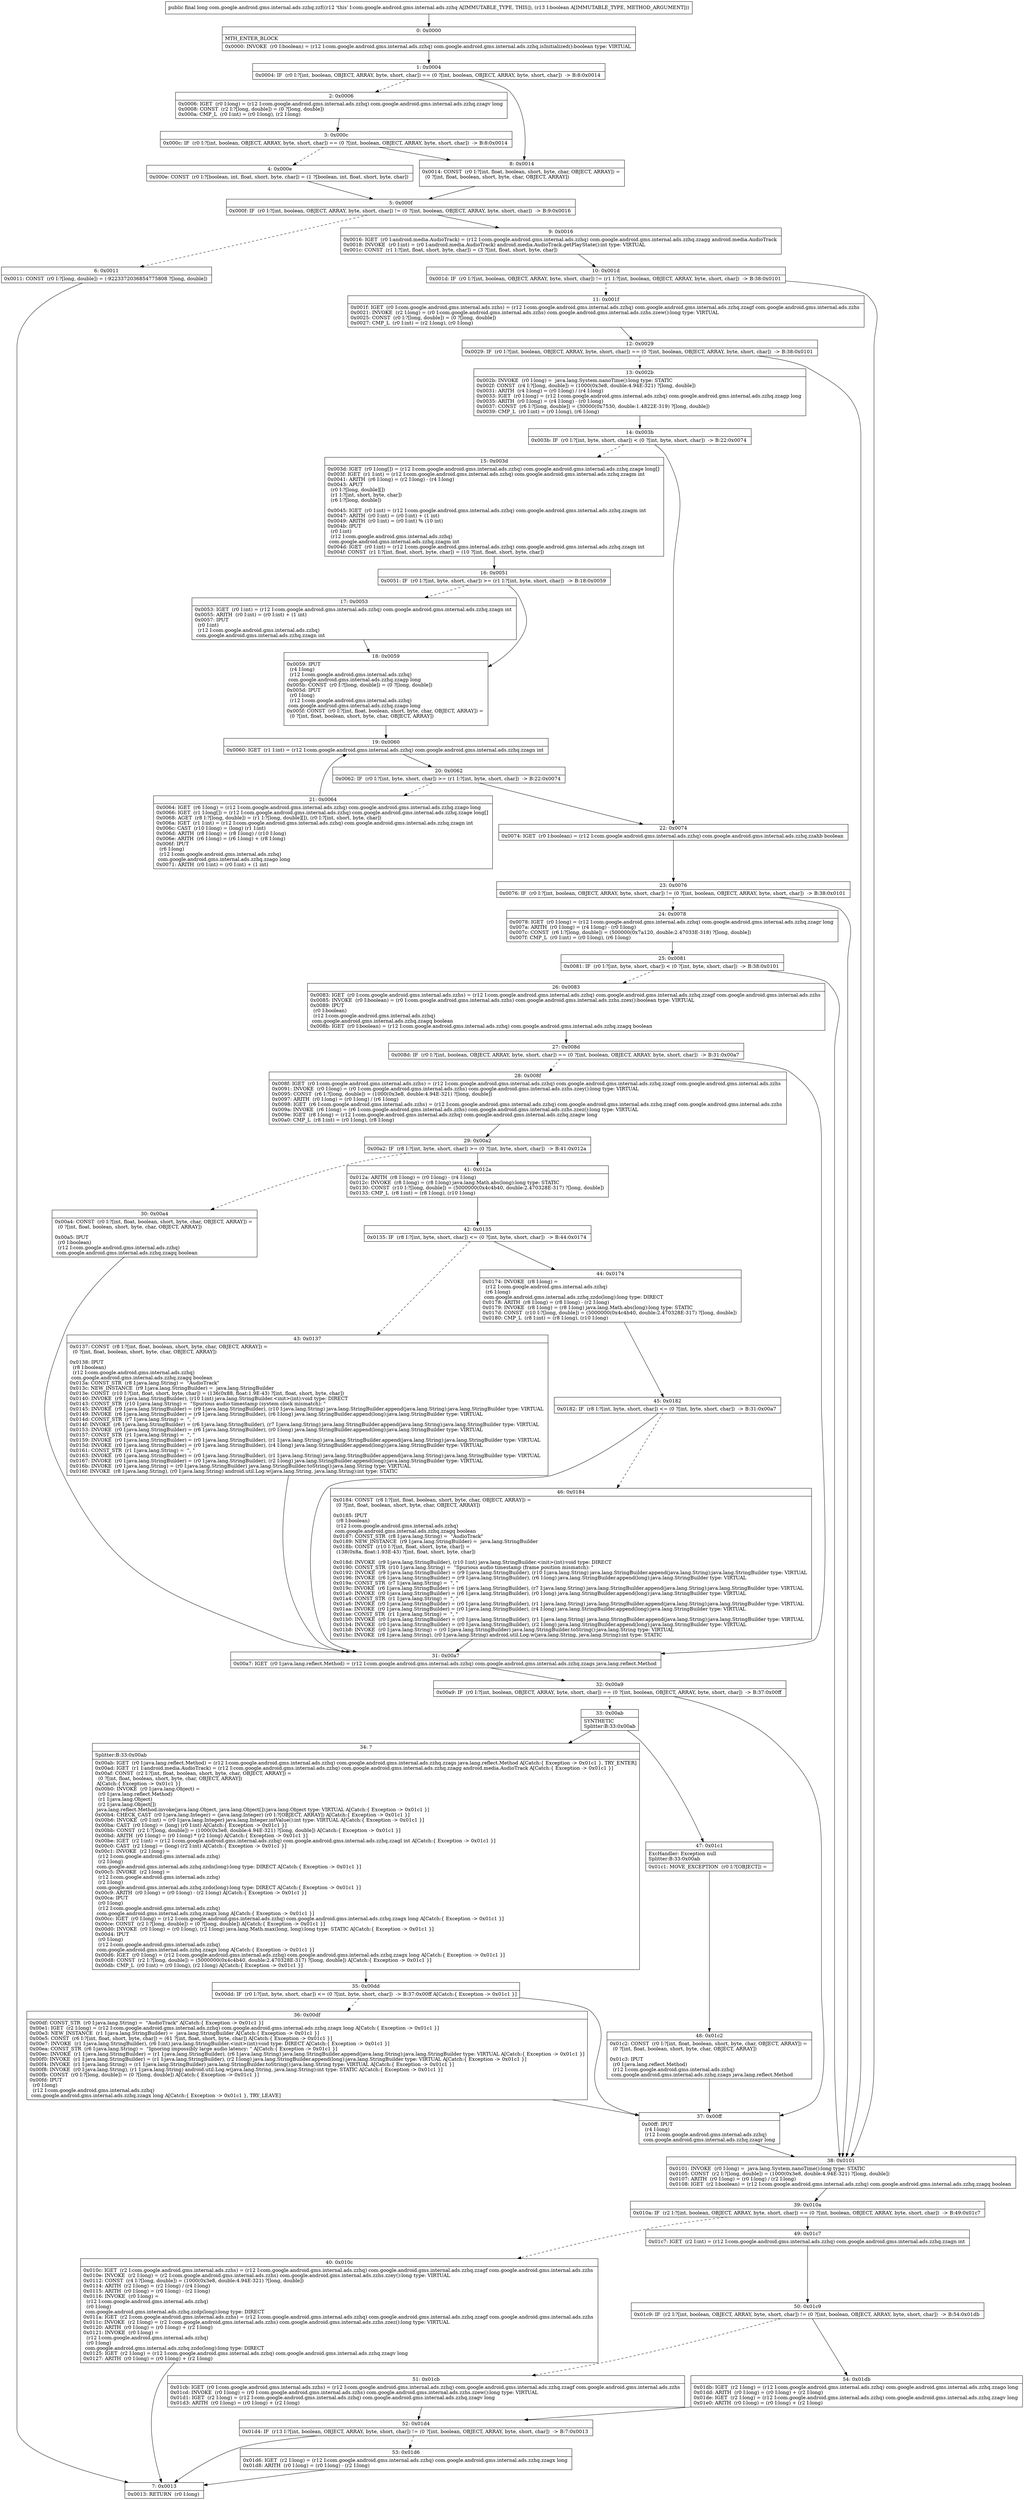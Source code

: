 digraph "CFG forcom.google.android.gms.internal.ads.zzhq.zzf(Z)J" {
Node_0 [shape=record,label="{0\:\ 0x0000|MTH_ENTER_BLOCK\l|0x0000: INVOKE  (r0 I:boolean) = (r12 I:com.google.android.gms.internal.ads.zzhq) com.google.android.gms.internal.ads.zzhq.isInitialized():boolean type: VIRTUAL \l}"];
Node_1 [shape=record,label="{1\:\ 0x0004|0x0004: IF  (r0 I:?[int, boolean, OBJECT, ARRAY, byte, short, char]) == (0 ?[int, boolean, OBJECT, ARRAY, byte, short, char])  \-\> B:8:0x0014 \l}"];
Node_2 [shape=record,label="{2\:\ 0x0006|0x0006: IGET  (r0 I:long) = (r12 I:com.google.android.gms.internal.ads.zzhq) com.google.android.gms.internal.ads.zzhq.zzagv long \l0x0008: CONST  (r2 I:?[long, double]) = (0 ?[long, double]) \l0x000a: CMP_L  (r0 I:int) = (r0 I:long), (r2 I:long) \l}"];
Node_3 [shape=record,label="{3\:\ 0x000c|0x000c: IF  (r0 I:?[int, boolean, OBJECT, ARRAY, byte, short, char]) == (0 ?[int, boolean, OBJECT, ARRAY, byte, short, char])  \-\> B:8:0x0014 \l}"];
Node_4 [shape=record,label="{4\:\ 0x000e|0x000e: CONST  (r0 I:?[boolean, int, float, short, byte, char]) = (1 ?[boolean, int, float, short, byte, char]) \l}"];
Node_5 [shape=record,label="{5\:\ 0x000f|0x000f: IF  (r0 I:?[int, boolean, OBJECT, ARRAY, byte, short, char]) != (0 ?[int, boolean, OBJECT, ARRAY, byte, short, char])  \-\> B:9:0x0016 \l}"];
Node_6 [shape=record,label="{6\:\ 0x0011|0x0011: CONST  (r0 I:?[long, double]) = (\-9223372036854775808 ?[long, double]) \l}"];
Node_7 [shape=record,label="{7\:\ 0x0013|0x0013: RETURN  (r0 I:long) \l}"];
Node_8 [shape=record,label="{8\:\ 0x0014|0x0014: CONST  (r0 I:?[int, float, boolean, short, byte, char, OBJECT, ARRAY]) = \l  (0 ?[int, float, boolean, short, byte, char, OBJECT, ARRAY])\l \l}"];
Node_9 [shape=record,label="{9\:\ 0x0016|0x0016: IGET  (r0 I:android.media.AudioTrack) = (r12 I:com.google.android.gms.internal.ads.zzhq) com.google.android.gms.internal.ads.zzhq.zzagg android.media.AudioTrack \l0x0018: INVOKE  (r0 I:int) = (r0 I:android.media.AudioTrack) android.media.AudioTrack.getPlayState():int type: VIRTUAL \l0x001c: CONST  (r1 I:?[int, float, short, byte, char]) = (3 ?[int, float, short, byte, char]) \l}"];
Node_10 [shape=record,label="{10\:\ 0x001d|0x001d: IF  (r0 I:?[int, boolean, OBJECT, ARRAY, byte, short, char]) != (r1 I:?[int, boolean, OBJECT, ARRAY, byte, short, char])  \-\> B:38:0x0101 \l}"];
Node_11 [shape=record,label="{11\:\ 0x001f|0x001f: IGET  (r0 I:com.google.android.gms.internal.ads.zzhs) = (r12 I:com.google.android.gms.internal.ads.zzhq) com.google.android.gms.internal.ads.zzhq.zzagf com.google.android.gms.internal.ads.zzhs \l0x0021: INVOKE  (r2 I:long) = (r0 I:com.google.android.gms.internal.ads.zzhs) com.google.android.gms.internal.ads.zzhs.zzew():long type: VIRTUAL \l0x0025: CONST  (r0 I:?[long, double]) = (0 ?[long, double]) \l0x0027: CMP_L  (r0 I:int) = (r2 I:long), (r0 I:long) \l}"];
Node_12 [shape=record,label="{12\:\ 0x0029|0x0029: IF  (r0 I:?[int, boolean, OBJECT, ARRAY, byte, short, char]) == (0 ?[int, boolean, OBJECT, ARRAY, byte, short, char])  \-\> B:38:0x0101 \l}"];
Node_13 [shape=record,label="{13\:\ 0x002b|0x002b: INVOKE  (r0 I:long) =  java.lang.System.nanoTime():long type: STATIC \l0x002f: CONST  (r4 I:?[long, double]) = (1000(0x3e8, double:4.94E\-321) ?[long, double]) \l0x0031: ARITH  (r4 I:long) = (r0 I:long) \/ (r4 I:long) \l0x0033: IGET  (r0 I:long) = (r12 I:com.google.android.gms.internal.ads.zzhq) com.google.android.gms.internal.ads.zzhq.zzagp long \l0x0035: ARITH  (r0 I:long) = (r4 I:long) \- (r0 I:long) \l0x0037: CONST  (r6 I:?[long, double]) = (30000(0x7530, double:1.4822E\-319) ?[long, double]) \l0x0039: CMP_L  (r0 I:int) = (r0 I:long), (r6 I:long) \l}"];
Node_14 [shape=record,label="{14\:\ 0x003b|0x003b: IF  (r0 I:?[int, byte, short, char]) \< (0 ?[int, byte, short, char])  \-\> B:22:0x0074 \l}"];
Node_15 [shape=record,label="{15\:\ 0x003d|0x003d: IGET  (r0 I:long[]) = (r12 I:com.google.android.gms.internal.ads.zzhq) com.google.android.gms.internal.ads.zzhq.zzage long[] \l0x003f: IGET  (r1 I:int) = (r12 I:com.google.android.gms.internal.ads.zzhq) com.google.android.gms.internal.ads.zzhq.zzagm int \l0x0041: ARITH  (r6 I:long) = (r2 I:long) \- (r4 I:long) \l0x0043: APUT  \l  (r0 I:?[long, double][])\l  (r1 I:?[int, short, byte, char])\l  (r6 I:?[long, double])\l \l0x0045: IGET  (r0 I:int) = (r12 I:com.google.android.gms.internal.ads.zzhq) com.google.android.gms.internal.ads.zzhq.zzagm int \l0x0047: ARITH  (r0 I:int) = (r0 I:int) + (1 int) \l0x0049: ARITH  (r0 I:int) = (r0 I:int) % (10 int) \l0x004b: IPUT  \l  (r0 I:int)\l  (r12 I:com.google.android.gms.internal.ads.zzhq)\l com.google.android.gms.internal.ads.zzhq.zzagm int \l0x004d: IGET  (r0 I:int) = (r12 I:com.google.android.gms.internal.ads.zzhq) com.google.android.gms.internal.ads.zzhq.zzagn int \l0x004f: CONST  (r1 I:?[int, float, short, byte, char]) = (10 ?[int, float, short, byte, char]) \l}"];
Node_16 [shape=record,label="{16\:\ 0x0051|0x0051: IF  (r0 I:?[int, byte, short, char]) \>= (r1 I:?[int, byte, short, char])  \-\> B:18:0x0059 \l}"];
Node_17 [shape=record,label="{17\:\ 0x0053|0x0053: IGET  (r0 I:int) = (r12 I:com.google.android.gms.internal.ads.zzhq) com.google.android.gms.internal.ads.zzhq.zzagn int \l0x0055: ARITH  (r0 I:int) = (r0 I:int) + (1 int) \l0x0057: IPUT  \l  (r0 I:int)\l  (r12 I:com.google.android.gms.internal.ads.zzhq)\l com.google.android.gms.internal.ads.zzhq.zzagn int \l}"];
Node_18 [shape=record,label="{18\:\ 0x0059|0x0059: IPUT  \l  (r4 I:long)\l  (r12 I:com.google.android.gms.internal.ads.zzhq)\l com.google.android.gms.internal.ads.zzhq.zzagp long \l0x005b: CONST  (r0 I:?[long, double]) = (0 ?[long, double]) \l0x005d: IPUT  \l  (r0 I:long)\l  (r12 I:com.google.android.gms.internal.ads.zzhq)\l com.google.android.gms.internal.ads.zzhq.zzago long \l0x005f: CONST  (r0 I:?[int, float, boolean, short, byte, char, OBJECT, ARRAY]) = \l  (0 ?[int, float, boolean, short, byte, char, OBJECT, ARRAY])\l \l}"];
Node_19 [shape=record,label="{19\:\ 0x0060|0x0060: IGET  (r1 I:int) = (r12 I:com.google.android.gms.internal.ads.zzhq) com.google.android.gms.internal.ads.zzhq.zzagn int \l}"];
Node_20 [shape=record,label="{20\:\ 0x0062|0x0062: IF  (r0 I:?[int, byte, short, char]) \>= (r1 I:?[int, byte, short, char])  \-\> B:22:0x0074 \l}"];
Node_21 [shape=record,label="{21\:\ 0x0064|0x0064: IGET  (r6 I:long) = (r12 I:com.google.android.gms.internal.ads.zzhq) com.google.android.gms.internal.ads.zzhq.zzago long \l0x0066: IGET  (r1 I:long[]) = (r12 I:com.google.android.gms.internal.ads.zzhq) com.google.android.gms.internal.ads.zzhq.zzage long[] \l0x0068: AGET  (r8 I:?[long, double]) = (r1 I:?[long, double][]), (r0 I:?[int, short, byte, char]) \l0x006a: IGET  (r1 I:int) = (r12 I:com.google.android.gms.internal.ads.zzhq) com.google.android.gms.internal.ads.zzhq.zzagn int \l0x006c: CAST  (r10 I:long) = (long) (r1 I:int) \l0x006d: ARITH  (r8 I:long) = (r8 I:long) \/ (r10 I:long) \l0x006e: ARITH  (r6 I:long) = (r6 I:long) + (r8 I:long) \l0x006f: IPUT  \l  (r6 I:long)\l  (r12 I:com.google.android.gms.internal.ads.zzhq)\l com.google.android.gms.internal.ads.zzhq.zzago long \l0x0071: ARITH  (r0 I:int) = (r0 I:int) + (1 int) \l}"];
Node_22 [shape=record,label="{22\:\ 0x0074|0x0074: IGET  (r0 I:boolean) = (r12 I:com.google.android.gms.internal.ads.zzhq) com.google.android.gms.internal.ads.zzhq.zzahb boolean \l}"];
Node_23 [shape=record,label="{23\:\ 0x0076|0x0076: IF  (r0 I:?[int, boolean, OBJECT, ARRAY, byte, short, char]) != (0 ?[int, boolean, OBJECT, ARRAY, byte, short, char])  \-\> B:38:0x0101 \l}"];
Node_24 [shape=record,label="{24\:\ 0x0078|0x0078: IGET  (r0 I:long) = (r12 I:com.google.android.gms.internal.ads.zzhq) com.google.android.gms.internal.ads.zzhq.zzagr long \l0x007a: ARITH  (r0 I:long) = (r4 I:long) \- (r0 I:long) \l0x007c: CONST  (r6 I:?[long, double]) = (500000(0x7a120, double:2.47033E\-318) ?[long, double]) \l0x007f: CMP_L  (r0 I:int) = (r0 I:long), (r6 I:long) \l}"];
Node_25 [shape=record,label="{25\:\ 0x0081|0x0081: IF  (r0 I:?[int, byte, short, char]) \< (0 ?[int, byte, short, char])  \-\> B:38:0x0101 \l}"];
Node_26 [shape=record,label="{26\:\ 0x0083|0x0083: IGET  (r0 I:com.google.android.gms.internal.ads.zzhs) = (r12 I:com.google.android.gms.internal.ads.zzhq) com.google.android.gms.internal.ads.zzhq.zzagf com.google.android.gms.internal.ads.zzhs \l0x0085: INVOKE  (r0 I:boolean) = (r0 I:com.google.android.gms.internal.ads.zzhs) com.google.android.gms.internal.ads.zzhs.zzex():boolean type: VIRTUAL \l0x0089: IPUT  \l  (r0 I:boolean)\l  (r12 I:com.google.android.gms.internal.ads.zzhq)\l com.google.android.gms.internal.ads.zzhq.zzagq boolean \l0x008b: IGET  (r0 I:boolean) = (r12 I:com.google.android.gms.internal.ads.zzhq) com.google.android.gms.internal.ads.zzhq.zzagq boolean \l}"];
Node_27 [shape=record,label="{27\:\ 0x008d|0x008d: IF  (r0 I:?[int, boolean, OBJECT, ARRAY, byte, short, char]) == (0 ?[int, boolean, OBJECT, ARRAY, byte, short, char])  \-\> B:31:0x00a7 \l}"];
Node_28 [shape=record,label="{28\:\ 0x008f|0x008f: IGET  (r0 I:com.google.android.gms.internal.ads.zzhs) = (r12 I:com.google.android.gms.internal.ads.zzhq) com.google.android.gms.internal.ads.zzhq.zzagf com.google.android.gms.internal.ads.zzhs \l0x0091: INVOKE  (r0 I:long) = (r0 I:com.google.android.gms.internal.ads.zzhs) com.google.android.gms.internal.ads.zzhs.zzey():long type: VIRTUAL \l0x0095: CONST  (r6 I:?[long, double]) = (1000(0x3e8, double:4.94E\-321) ?[long, double]) \l0x0097: ARITH  (r0 I:long) = (r0 I:long) \/ (r6 I:long) \l0x0098: IGET  (r6 I:com.google.android.gms.internal.ads.zzhs) = (r12 I:com.google.android.gms.internal.ads.zzhq) com.google.android.gms.internal.ads.zzhq.zzagf com.google.android.gms.internal.ads.zzhs \l0x009a: INVOKE  (r6 I:long) = (r6 I:com.google.android.gms.internal.ads.zzhs) com.google.android.gms.internal.ads.zzhs.zzez():long type: VIRTUAL \l0x009e: IGET  (r8 I:long) = (r12 I:com.google.android.gms.internal.ads.zzhq) com.google.android.gms.internal.ads.zzhq.zzagw long \l0x00a0: CMP_L  (r8 I:int) = (r0 I:long), (r8 I:long) \l}"];
Node_29 [shape=record,label="{29\:\ 0x00a2|0x00a2: IF  (r8 I:?[int, byte, short, char]) \>= (0 ?[int, byte, short, char])  \-\> B:41:0x012a \l}"];
Node_30 [shape=record,label="{30\:\ 0x00a4|0x00a4: CONST  (r0 I:?[int, float, boolean, short, byte, char, OBJECT, ARRAY]) = \l  (0 ?[int, float, boolean, short, byte, char, OBJECT, ARRAY])\l \l0x00a5: IPUT  \l  (r0 I:boolean)\l  (r12 I:com.google.android.gms.internal.ads.zzhq)\l com.google.android.gms.internal.ads.zzhq.zzagq boolean \l}"];
Node_31 [shape=record,label="{31\:\ 0x00a7|0x00a7: IGET  (r0 I:java.lang.reflect.Method) = (r12 I:com.google.android.gms.internal.ads.zzhq) com.google.android.gms.internal.ads.zzhq.zzags java.lang.reflect.Method \l}"];
Node_32 [shape=record,label="{32\:\ 0x00a9|0x00a9: IF  (r0 I:?[int, boolean, OBJECT, ARRAY, byte, short, char]) == (0 ?[int, boolean, OBJECT, ARRAY, byte, short, char])  \-\> B:37:0x00ff \l}"];
Node_33 [shape=record,label="{33\:\ 0x00ab|SYNTHETIC\lSplitter:B:33:0x00ab\l}"];
Node_34 [shape=record,label="{34\:\ ?|Splitter:B:33:0x00ab\l|0x00ab: IGET  (r0 I:java.lang.reflect.Method) = (r12 I:com.google.android.gms.internal.ads.zzhq) com.google.android.gms.internal.ads.zzhq.zzags java.lang.reflect.Method A[Catch:\{ Exception \-\> 0x01c1 \}, TRY_ENTER]\l0x00ad: IGET  (r1 I:android.media.AudioTrack) = (r12 I:com.google.android.gms.internal.ads.zzhq) com.google.android.gms.internal.ads.zzhq.zzagg android.media.AudioTrack A[Catch:\{ Exception \-\> 0x01c1 \}]\l0x00af: CONST  (r2 I:?[int, float, boolean, short, byte, char, OBJECT, ARRAY]) = \l  (0 ?[int, float, boolean, short, byte, char, OBJECT, ARRAY])\l A[Catch:\{ Exception \-\> 0x01c1 \}]\l0x00b0: INVOKE  (r0 I:java.lang.Object) = \l  (r0 I:java.lang.reflect.Method)\l  (r1 I:java.lang.Object)\l  (r2 I:java.lang.Object[])\l java.lang.reflect.Method.invoke(java.lang.Object, java.lang.Object[]):java.lang.Object type: VIRTUAL A[Catch:\{ Exception \-\> 0x01c1 \}]\l0x00b4: CHECK_CAST  (r0 I:java.lang.Integer) = (java.lang.Integer) (r0 I:?[OBJECT, ARRAY]) A[Catch:\{ Exception \-\> 0x01c1 \}]\l0x00b6: INVOKE  (r0 I:int) = (r0 I:java.lang.Integer) java.lang.Integer.intValue():int type: VIRTUAL A[Catch:\{ Exception \-\> 0x01c1 \}]\l0x00ba: CAST  (r0 I:long) = (long) (r0 I:int) A[Catch:\{ Exception \-\> 0x01c1 \}]\l0x00bb: CONST  (r2 I:?[long, double]) = (1000(0x3e8, double:4.94E\-321) ?[long, double]) A[Catch:\{ Exception \-\> 0x01c1 \}]\l0x00bd: ARITH  (r0 I:long) = (r0 I:long) * (r2 I:long) A[Catch:\{ Exception \-\> 0x01c1 \}]\l0x00be: IGET  (r2 I:int) = (r12 I:com.google.android.gms.internal.ads.zzhq) com.google.android.gms.internal.ads.zzhq.zzagl int A[Catch:\{ Exception \-\> 0x01c1 \}]\l0x00c0: CAST  (r2 I:long) = (long) (r2 I:int) A[Catch:\{ Exception \-\> 0x01c1 \}]\l0x00c1: INVOKE  (r2 I:long) = \l  (r12 I:com.google.android.gms.internal.ads.zzhq)\l  (r2 I:long)\l com.google.android.gms.internal.ads.zzhq.zzdn(long):long type: DIRECT A[Catch:\{ Exception \-\> 0x01c1 \}]\l0x00c5: INVOKE  (r2 I:long) = \l  (r12 I:com.google.android.gms.internal.ads.zzhq)\l  (r2 I:long)\l com.google.android.gms.internal.ads.zzhq.zzdo(long):long type: DIRECT A[Catch:\{ Exception \-\> 0x01c1 \}]\l0x00c9: ARITH  (r0 I:long) = (r0 I:long) \- (r2 I:long) A[Catch:\{ Exception \-\> 0x01c1 \}]\l0x00ca: IPUT  \l  (r0 I:long)\l  (r12 I:com.google.android.gms.internal.ads.zzhq)\l com.google.android.gms.internal.ads.zzhq.zzagx long A[Catch:\{ Exception \-\> 0x01c1 \}]\l0x00cc: IGET  (r0 I:long) = (r12 I:com.google.android.gms.internal.ads.zzhq) com.google.android.gms.internal.ads.zzhq.zzagx long A[Catch:\{ Exception \-\> 0x01c1 \}]\l0x00ce: CONST  (r2 I:?[long, double]) = (0 ?[long, double]) A[Catch:\{ Exception \-\> 0x01c1 \}]\l0x00d0: INVOKE  (r0 I:long) = (r0 I:long), (r2 I:long) java.lang.Math.max(long, long):long type: STATIC A[Catch:\{ Exception \-\> 0x01c1 \}]\l0x00d4: IPUT  \l  (r0 I:long)\l  (r12 I:com.google.android.gms.internal.ads.zzhq)\l com.google.android.gms.internal.ads.zzhq.zzagx long A[Catch:\{ Exception \-\> 0x01c1 \}]\l0x00d6: IGET  (r0 I:long) = (r12 I:com.google.android.gms.internal.ads.zzhq) com.google.android.gms.internal.ads.zzhq.zzagx long A[Catch:\{ Exception \-\> 0x01c1 \}]\l0x00d8: CONST  (r2 I:?[long, double]) = (5000000(0x4c4b40, double:2.470328E\-317) ?[long, double]) A[Catch:\{ Exception \-\> 0x01c1 \}]\l0x00db: CMP_L  (r0 I:int) = (r0 I:long), (r2 I:long) A[Catch:\{ Exception \-\> 0x01c1 \}]\l}"];
Node_35 [shape=record,label="{35\:\ 0x00dd|0x00dd: IF  (r0 I:?[int, byte, short, char]) \<= (0 ?[int, byte, short, char])  \-\> B:37:0x00ff A[Catch:\{ Exception \-\> 0x01c1 \}]\l}"];
Node_36 [shape=record,label="{36\:\ 0x00df|0x00df: CONST_STR  (r0 I:java.lang.String) =  \"AudioTrack\" A[Catch:\{ Exception \-\> 0x01c1 \}]\l0x00e1: IGET  (r2 I:long) = (r12 I:com.google.android.gms.internal.ads.zzhq) com.google.android.gms.internal.ads.zzhq.zzagx long A[Catch:\{ Exception \-\> 0x01c1 \}]\l0x00e3: NEW_INSTANCE  (r1 I:java.lang.StringBuilder) =  java.lang.StringBuilder A[Catch:\{ Exception \-\> 0x01c1 \}]\l0x00e5: CONST  (r6 I:?[int, float, short, byte, char]) = (61 ?[int, float, short, byte, char]) A[Catch:\{ Exception \-\> 0x01c1 \}]\l0x00e7: INVOKE  (r1 I:java.lang.StringBuilder), (r6 I:int) java.lang.StringBuilder.\<init\>(int):void type: DIRECT A[Catch:\{ Exception \-\> 0x01c1 \}]\l0x00ea: CONST_STR  (r6 I:java.lang.String) =  \"Ignoring impossibly large audio latency: \" A[Catch:\{ Exception \-\> 0x01c1 \}]\l0x00ec: INVOKE  (r1 I:java.lang.StringBuilder) = (r1 I:java.lang.StringBuilder), (r6 I:java.lang.String) java.lang.StringBuilder.append(java.lang.String):java.lang.StringBuilder type: VIRTUAL A[Catch:\{ Exception \-\> 0x01c1 \}]\l0x00f0: INVOKE  (r1 I:java.lang.StringBuilder) = (r1 I:java.lang.StringBuilder), (r2 I:long) java.lang.StringBuilder.append(long):java.lang.StringBuilder type: VIRTUAL A[Catch:\{ Exception \-\> 0x01c1 \}]\l0x00f4: INVOKE  (r1 I:java.lang.String) = (r1 I:java.lang.StringBuilder) java.lang.StringBuilder.toString():java.lang.String type: VIRTUAL A[Catch:\{ Exception \-\> 0x01c1 \}]\l0x00f8: INVOKE  (r0 I:java.lang.String), (r1 I:java.lang.String) android.util.Log.w(java.lang.String, java.lang.String):int type: STATIC A[Catch:\{ Exception \-\> 0x01c1 \}]\l0x00fb: CONST  (r0 I:?[long, double]) = (0 ?[long, double]) A[Catch:\{ Exception \-\> 0x01c1 \}]\l0x00fd: IPUT  \l  (r0 I:long)\l  (r12 I:com.google.android.gms.internal.ads.zzhq)\l com.google.android.gms.internal.ads.zzhq.zzagx long A[Catch:\{ Exception \-\> 0x01c1 \}, TRY_LEAVE]\l}"];
Node_37 [shape=record,label="{37\:\ 0x00ff|0x00ff: IPUT  \l  (r4 I:long)\l  (r12 I:com.google.android.gms.internal.ads.zzhq)\l com.google.android.gms.internal.ads.zzhq.zzagr long \l}"];
Node_38 [shape=record,label="{38\:\ 0x0101|0x0101: INVOKE  (r0 I:long) =  java.lang.System.nanoTime():long type: STATIC \l0x0105: CONST  (r2 I:?[long, double]) = (1000(0x3e8, double:4.94E\-321) ?[long, double]) \l0x0107: ARITH  (r0 I:long) = (r0 I:long) \/ (r2 I:long) \l0x0108: IGET  (r2 I:boolean) = (r12 I:com.google.android.gms.internal.ads.zzhq) com.google.android.gms.internal.ads.zzhq.zzagq boolean \l}"];
Node_39 [shape=record,label="{39\:\ 0x010a|0x010a: IF  (r2 I:?[int, boolean, OBJECT, ARRAY, byte, short, char]) == (0 ?[int, boolean, OBJECT, ARRAY, byte, short, char])  \-\> B:49:0x01c7 \l}"];
Node_40 [shape=record,label="{40\:\ 0x010c|0x010c: IGET  (r2 I:com.google.android.gms.internal.ads.zzhs) = (r12 I:com.google.android.gms.internal.ads.zzhq) com.google.android.gms.internal.ads.zzhq.zzagf com.google.android.gms.internal.ads.zzhs \l0x010e: INVOKE  (r2 I:long) = (r2 I:com.google.android.gms.internal.ads.zzhs) com.google.android.gms.internal.ads.zzhs.zzey():long type: VIRTUAL \l0x0112: CONST  (r4 I:?[long, double]) = (1000(0x3e8, double:4.94E\-321) ?[long, double]) \l0x0114: ARITH  (r2 I:long) = (r2 I:long) \/ (r4 I:long) \l0x0115: ARITH  (r0 I:long) = (r0 I:long) \- (r2 I:long) \l0x0116: INVOKE  (r0 I:long) = \l  (r12 I:com.google.android.gms.internal.ads.zzhq)\l  (r0 I:long)\l com.google.android.gms.internal.ads.zzhq.zzdp(long):long type: DIRECT \l0x011a: IGET  (r2 I:com.google.android.gms.internal.ads.zzhs) = (r12 I:com.google.android.gms.internal.ads.zzhq) com.google.android.gms.internal.ads.zzhq.zzagf com.google.android.gms.internal.ads.zzhs \l0x011c: INVOKE  (r2 I:long) = (r2 I:com.google.android.gms.internal.ads.zzhs) com.google.android.gms.internal.ads.zzhs.zzez():long type: VIRTUAL \l0x0120: ARITH  (r0 I:long) = (r0 I:long) + (r2 I:long) \l0x0121: INVOKE  (r0 I:long) = \l  (r12 I:com.google.android.gms.internal.ads.zzhq)\l  (r0 I:long)\l com.google.android.gms.internal.ads.zzhq.zzdo(long):long type: DIRECT \l0x0125: IGET  (r2 I:long) = (r12 I:com.google.android.gms.internal.ads.zzhq) com.google.android.gms.internal.ads.zzhq.zzagv long \l0x0127: ARITH  (r0 I:long) = (r0 I:long) + (r2 I:long) \l}"];
Node_41 [shape=record,label="{41\:\ 0x012a|0x012a: ARITH  (r8 I:long) = (r0 I:long) \- (r4 I:long) \l0x012c: INVOKE  (r8 I:long) = (r8 I:long) java.lang.Math.abs(long):long type: STATIC \l0x0130: CONST  (r10 I:?[long, double]) = (5000000(0x4c4b40, double:2.470328E\-317) ?[long, double]) \l0x0133: CMP_L  (r8 I:int) = (r8 I:long), (r10 I:long) \l}"];
Node_42 [shape=record,label="{42\:\ 0x0135|0x0135: IF  (r8 I:?[int, byte, short, char]) \<= (0 ?[int, byte, short, char])  \-\> B:44:0x0174 \l}"];
Node_43 [shape=record,label="{43\:\ 0x0137|0x0137: CONST  (r8 I:?[int, float, boolean, short, byte, char, OBJECT, ARRAY]) = \l  (0 ?[int, float, boolean, short, byte, char, OBJECT, ARRAY])\l \l0x0138: IPUT  \l  (r8 I:boolean)\l  (r12 I:com.google.android.gms.internal.ads.zzhq)\l com.google.android.gms.internal.ads.zzhq.zzagq boolean \l0x013a: CONST_STR  (r8 I:java.lang.String) =  \"AudioTrack\" \l0x013c: NEW_INSTANCE  (r9 I:java.lang.StringBuilder) =  java.lang.StringBuilder \l0x013e: CONST  (r10 I:?[int, float, short, byte, char]) = (136(0x88, float:1.9E\-43) ?[int, float, short, byte, char]) \l0x0140: INVOKE  (r9 I:java.lang.StringBuilder), (r10 I:int) java.lang.StringBuilder.\<init\>(int):void type: DIRECT \l0x0143: CONST_STR  (r10 I:java.lang.String) =  \"Spurious audio timestamp (system clock mismatch): \" \l0x0145: INVOKE  (r9 I:java.lang.StringBuilder) = (r9 I:java.lang.StringBuilder), (r10 I:java.lang.String) java.lang.StringBuilder.append(java.lang.String):java.lang.StringBuilder type: VIRTUAL \l0x0149: INVOKE  (r6 I:java.lang.StringBuilder) = (r9 I:java.lang.StringBuilder), (r6 I:long) java.lang.StringBuilder.append(long):java.lang.StringBuilder type: VIRTUAL \l0x014d: CONST_STR  (r7 I:java.lang.String) =  \", \" \l0x014f: INVOKE  (r6 I:java.lang.StringBuilder) = (r6 I:java.lang.StringBuilder), (r7 I:java.lang.String) java.lang.StringBuilder.append(java.lang.String):java.lang.StringBuilder type: VIRTUAL \l0x0153: INVOKE  (r0 I:java.lang.StringBuilder) = (r6 I:java.lang.StringBuilder), (r0 I:long) java.lang.StringBuilder.append(long):java.lang.StringBuilder type: VIRTUAL \l0x0157: CONST_STR  (r1 I:java.lang.String) =  \", \" \l0x0159: INVOKE  (r0 I:java.lang.StringBuilder) = (r0 I:java.lang.StringBuilder), (r1 I:java.lang.String) java.lang.StringBuilder.append(java.lang.String):java.lang.StringBuilder type: VIRTUAL \l0x015d: INVOKE  (r0 I:java.lang.StringBuilder) = (r0 I:java.lang.StringBuilder), (r4 I:long) java.lang.StringBuilder.append(long):java.lang.StringBuilder type: VIRTUAL \l0x0161: CONST_STR  (r1 I:java.lang.String) =  \", \" \l0x0163: INVOKE  (r0 I:java.lang.StringBuilder) = (r0 I:java.lang.StringBuilder), (r1 I:java.lang.String) java.lang.StringBuilder.append(java.lang.String):java.lang.StringBuilder type: VIRTUAL \l0x0167: INVOKE  (r0 I:java.lang.StringBuilder) = (r0 I:java.lang.StringBuilder), (r2 I:long) java.lang.StringBuilder.append(long):java.lang.StringBuilder type: VIRTUAL \l0x016b: INVOKE  (r0 I:java.lang.String) = (r0 I:java.lang.StringBuilder) java.lang.StringBuilder.toString():java.lang.String type: VIRTUAL \l0x016f: INVOKE  (r8 I:java.lang.String), (r0 I:java.lang.String) android.util.Log.w(java.lang.String, java.lang.String):int type: STATIC \l}"];
Node_44 [shape=record,label="{44\:\ 0x0174|0x0174: INVOKE  (r8 I:long) = \l  (r12 I:com.google.android.gms.internal.ads.zzhq)\l  (r6 I:long)\l com.google.android.gms.internal.ads.zzhq.zzdo(long):long type: DIRECT \l0x0178: ARITH  (r8 I:long) = (r8 I:long) \- (r2 I:long) \l0x0179: INVOKE  (r8 I:long) = (r8 I:long) java.lang.Math.abs(long):long type: STATIC \l0x017d: CONST  (r10 I:?[long, double]) = (5000000(0x4c4b40, double:2.470328E\-317) ?[long, double]) \l0x0180: CMP_L  (r8 I:int) = (r8 I:long), (r10 I:long) \l}"];
Node_45 [shape=record,label="{45\:\ 0x0182|0x0182: IF  (r8 I:?[int, byte, short, char]) \<= (0 ?[int, byte, short, char])  \-\> B:31:0x00a7 \l}"];
Node_46 [shape=record,label="{46\:\ 0x0184|0x0184: CONST  (r8 I:?[int, float, boolean, short, byte, char, OBJECT, ARRAY]) = \l  (0 ?[int, float, boolean, short, byte, char, OBJECT, ARRAY])\l \l0x0185: IPUT  \l  (r8 I:boolean)\l  (r12 I:com.google.android.gms.internal.ads.zzhq)\l com.google.android.gms.internal.ads.zzhq.zzagq boolean \l0x0187: CONST_STR  (r8 I:java.lang.String) =  \"AudioTrack\" \l0x0189: NEW_INSTANCE  (r9 I:java.lang.StringBuilder) =  java.lang.StringBuilder \l0x018b: CONST  (r10 I:?[int, float, short, byte, char]) = \l  (138(0x8a, float:1.93E\-43) ?[int, float, short, byte, char])\l \l0x018d: INVOKE  (r9 I:java.lang.StringBuilder), (r10 I:int) java.lang.StringBuilder.\<init\>(int):void type: DIRECT \l0x0190: CONST_STR  (r10 I:java.lang.String) =  \"Spurious audio timestamp (frame position mismatch): \" \l0x0192: INVOKE  (r9 I:java.lang.StringBuilder) = (r9 I:java.lang.StringBuilder), (r10 I:java.lang.String) java.lang.StringBuilder.append(java.lang.String):java.lang.StringBuilder type: VIRTUAL \l0x0196: INVOKE  (r6 I:java.lang.StringBuilder) = (r9 I:java.lang.StringBuilder), (r6 I:long) java.lang.StringBuilder.append(long):java.lang.StringBuilder type: VIRTUAL \l0x019a: CONST_STR  (r7 I:java.lang.String) =  \", \" \l0x019c: INVOKE  (r6 I:java.lang.StringBuilder) = (r6 I:java.lang.StringBuilder), (r7 I:java.lang.String) java.lang.StringBuilder.append(java.lang.String):java.lang.StringBuilder type: VIRTUAL \l0x01a0: INVOKE  (r0 I:java.lang.StringBuilder) = (r6 I:java.lang.StringBuilder), (r0 I:long) java.lang.StringBuilder.append(long):java.lang.StringBuilder type: VIRTUAL \l0x01a4: CONST_STR  (r1 I:java.lang.String) =  \", \" \l0x01a6: INVOKE  (r0 I:java.lang.StringBuilder) = (r0 I:java.lang.StringBuilder), (r1 I:java.lang.String) java.lang.StringBuilder.append(java.lang.String):java.lang.StringBuilder type: VIRTUAL \l0x01aa: INVOKE  (r0 I:java.lang.StringBuilder) = (r0 I:java.lang.StringBuilder), (r4 I:long) java.lang.StringBuilder.append(long):java.lang.StringBuilder type: VIRTUAL \l0x01ae: CONST_STR  (r1 I:java.lang.String) =  \", \" \l0x01b0: INVOKE  (r0 I:java.lang.StringBuilder) = (r0 I:java.lang.StringBuilder), (r1 I:java.lang.String) java.lang.StringBuilder.append(java.lang.String):java.lang.StringBuilder type: VIRTUAL \l0x01b4: INVOKE  (r0 I:java.lang.StringBuilder) = (r0 I:java.lang.StringBuilder), (r2 I:long) java.lang.StringBuilder.append(long):java.lang.StringBuilder type: VIRTUAL \l0x01b8: INVOKE  (r0 I:java.lang.String) = (r0 I:java.lang.StringBuilder) java.lang.StringBuilder.toString():java.lang.String type: VIRTUAL \l0x01bc: INVOKE  (r8 I:java.lang.String), (r0 I:java.lang.String) android.util.Log.w(java.lang.String, java.lang.String):int type: STATIC \l}"];
Node_47 [shape=record,label="{47\:\ 0x01c1|ExcHandler: Exception null\lSplitter:B:33:0x00ab\l|0x01c1: MOVE_EXCEPTION  (r0 I:?[OBJECT]) =  \l}"];
Node_48 [shape=record,label="{48\:\ 0x01c2|0x01c2: CONST  (r0 I:?[int, float, boolean, short, byte, char, OBJECT, ARRAY]) = \l  (0 ?[int, float, boolean, short, byte, char, OBJECT, ARRAY])\l \l0x01c3: IPUT  \l  (r0 I:java.lang.reflect.Method)\l  (r12 I:com.google.android.gms.internal.ads.zzhq)\l com.google.android.gms.internal.ads.zzhq.zzags java.lang.reflect.Method \l}"];
Node_49 [shape=record,label="{49\:\ 0x01c7|0x01c7: IGET  (r2 I:int) = (r12 I:com.google.android.gms.internal.ads.zzhq) com.google.android.gms.internal.ads.zzhq.zzagn int \l}"];
Node_50 [shape=record,label="{50\:\ 0x01c9|0x01c9: IF  (r2 I:?[int, boolean, OBJECT, ARRAY, byte, short, char]) != (0 ?[int, boolean, OBJECT, ARRAY, byte, short, char])  \-\> B:54:0x01db \l}"];
Node_51 [shape=record,label="{51\:\ 0x01cb|0x01cb: IGET  (r0 I:com.google.android.gms.internal.ads.zzhs) = (r12 I:com.google.android.gms.internal.ads.zzhq) com.google.android.gms.internal.ads.zzhq.zzagf com.google.android.gms.internal.ads.zzhs \l0x01cd: INVOKE  (r0 I:long) = (r0 I:com.google.android.gms.internal.ads.zzhs) com.google.android.gms.internal.ads.zzhs.zzew():long type: VIRTUAL \l0x01d1: IGET  (r2 I:long) = (r12 I:com.google.android.gms.internal.ads.zzhq) com.google.android.gms.internal.ads.zzhq.zzagv long \l0x01d3: ARITH  (r0 I:long) = (r0 I:long) + (r2 I:long) \l}"];
Node_52 [shape=record,label="{52\:\ 0x01d4|0x01d4: IF  (r13 I:?[int, boolean, OBJECT, ARRAY, byte, short, char]) != (0 ?[int, boolean, OBJECT, ARRAY, byte, short, char])  \-\> B:7:0x0013 \l}"];
Node_53 [shape=record,label="{53\:\ 0x01d6|0x01d6: IGET  (r2 I:long) = (r12 I:com.google.android.gms.internal.ads.zzhq) com.google.android.gms.internal.ads.zzhq.zzagx long \l0x01d8: ARITH  (r0 I:long) = (r0 I:long) \- (r2 I:long) \l}"];
Node_54 [shape=record,label="{54\:\ 0x01db|0x01db: IGET  (r2 I:long) = (r12 I:com.google.android.gms.internal.ads.zzhq) com.google.android.gms.internal.ads.zzhq.zzago long \l0x01dd: ARITH  (r0 I:long) = (r0 I:long) + (r2 I:long) \l0x01de: IGET  (r2 I:long) = (r12 I:com.google.android.gms.internal.ads.zzhq) com.google.android.gms.internal.ads.zzhq.zzagv long \l0x01e0: ARITH  (r0 I:long) = (r0 I:long) + (r2 I:long) \l}"];
MethodNode[shape=record,label="{public final long com.google.android.gms.internal.ads.zzhq.zzf((r12 'this' I:com.google.android.gms.internal.ads.zzhq A[IMMUTABLE_TYPE, THIS]), (r13 I:boolean A[IMMUTABLE_TYPE, METHOD_ARGUMENT])) }"];
MethodNode -> Node_0;
Node_0 -> Node_1;
Node_1 -> Node_2[style=dashed];
Node_1 -> Node_8;
Node_2 -> Node_3;
Node_3 -> Node_4[style=dashed];
Node_3 -> Node_8;
Node_4 -> Node_5;
Node_5 -> Node_6[style=dashed];
Node_5 -> Node_9;
Node_6 -> Node_7;
Node_8 -> Node_5;
Node_9 -> Node_10;
Node_10 -> Node_11[style=dashed];
Node_10 -> Node_38;
Node_11 -> Node_12;
Node_12 -> Node_13[style=dashed];
Node_12 -> Node_38;
Node_13 -> Node_14;
Node_14 -> Node_15[style=dashed];
Node_14 -> Node_22;
Node_15 -> Node_16;
Node_16 -> Node_17[style=dashed];
Node_16 -> Node_18;
Node_17 -> Node_18;
Node_18 -> Node_19;
Node_19 -> Node_20;
Node_20 -> Node_21[style=dashed];
Node_20 -> Node_22;
Node_21 -> Node_19;
Node_22 -> Node_23;
Node_23 -> Node_24[style=dashed];
Node_23 -> Node_38;
Node_24 -> Node_25;
Node_25 -> Node_26[style=dashed];
Node_25 -> Node_38;
Node_26 -> Node_27;
Node_27 -> Node_28[style=dashed];
Node_27 -> Node_31;
Node_28 -> Node_29;
Node_29 -> Node_30[style=dashed];
Node_29 -> Node_41;
Node_30 -> Node_31;
Node_31 -> Node_32;
Node_32 -> Node_33[style=dashed];
Node_32 -> Node_37;
Node_33 -> Node_34;
Node_33 -> Node_47;
Node_34 -> Node_35;
Node_35 -> Node_36[style=dashed];
Node_35 -> Node_37;
Node_36 -> Node_37;
Node_37 -> Node_38;
Node_38 -> Node_39;
Node_39 -> Node_40[style=dashed];
Node_39 -> Node_49;
Node_40 -> Node_7;
Node_41 -> Node_42;
Node_42 -> Node_43[style=dashed];
Node_42 -> Node_44;
Node_43 -> Node_31;
Node_44 -> Node_45;
Node_45 -> Node_31;
Node_45 -> Node_46[style=dashed];
Node_46 -> Node_31;
Node_47 -> Node_48;
Node_48 -> Node_37;
Node_49 -> Node_50;
Node_50 -> Node_51[style=dashed];
Node_50 -> Node_54;
Node_51 -> Node_52;
Node_52 -> Node_7;
Node_52 -> Node_53[style=dashed];
Node_53 -> Node_7;
Node_54 -> Node_52;
}

